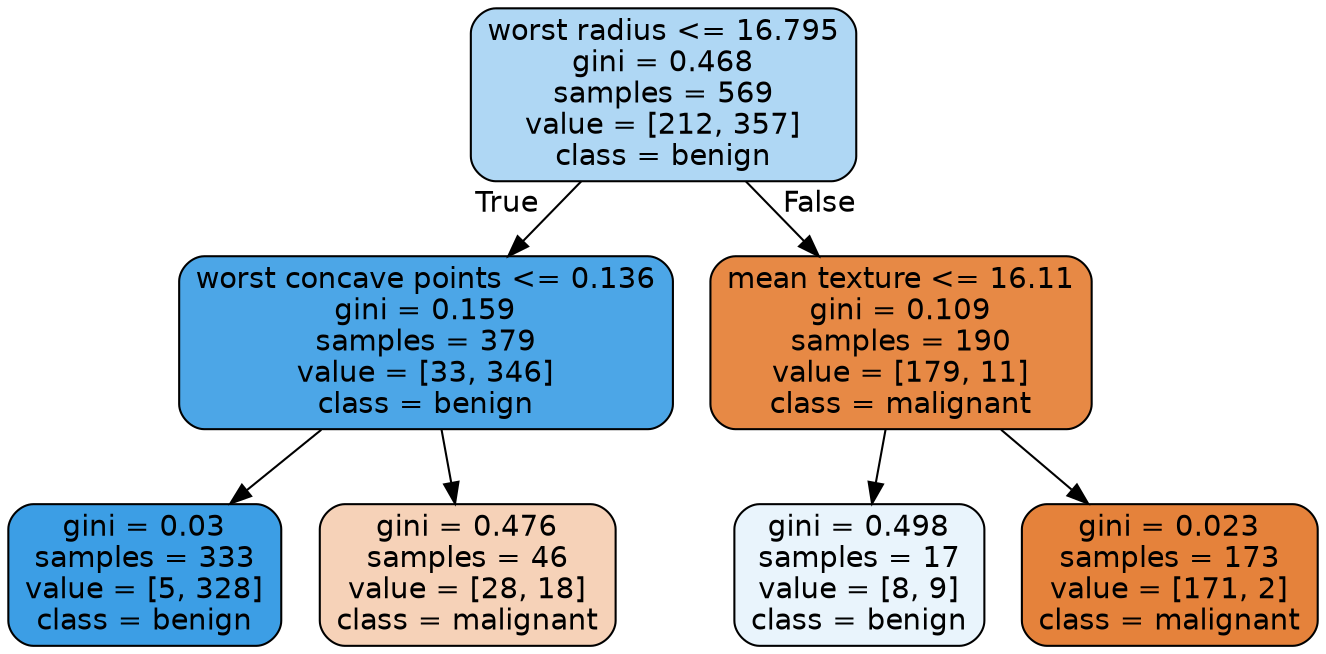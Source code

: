 digraph Tree {
node [shape=box, style="filled, rounded", color="black", fontname="helvetica"] ;
edge [fontname="helvetica"] ;
0 [label="worst radius <= 16.795\ngini = 0.468\nsamples = 569\nvalue = [212, 357]\nclass = benign", fillcolor="#afd7f4"] ;
1 [label="worst concave points <= 0.136\ngini = 0.159\nsamples = 379\nvalue = [33, 346]\nclass = benign", fillcolor="#4ca6e7"] ;
0 -> 1 [labeldistance=2.5, labelangle=45, headlabel="True"] ;
2 [label="gini = 0.03\nsamples = 333\nvalue = [5, 328]\nclass = benign", fillcolor="#3c9ee5"] ;
1 -> 2 ;
3 [label="gini = 0.476\nsamples = 46\nvalue = [28, 18]\nclass = malignant", fillcolor="#f6d2b8"] ;
1 -> 3 ;
4 [label="mean texture <= 16.11\ngini = 0.109\nsamples = 190\nvalue = [179, 11]\nclass = malignant", fillcolor="#e78945"] ;
0 -> 4 [labeldistance=2.5, labelangle=-45, headlabel="False"] ;
5 [label="gini = 0.498\nsamples = 17\nvalue = [8, 9]\nclass = benign", fillcolor="#e9f4fc"] ;
4 -> 5 ;
6 [label="gini = 0.023\nsamples = 173\nvalue = [171, 2]\nclass = malignant", fillcolor="#e5823b"] ;
4 -> 6 ;
}